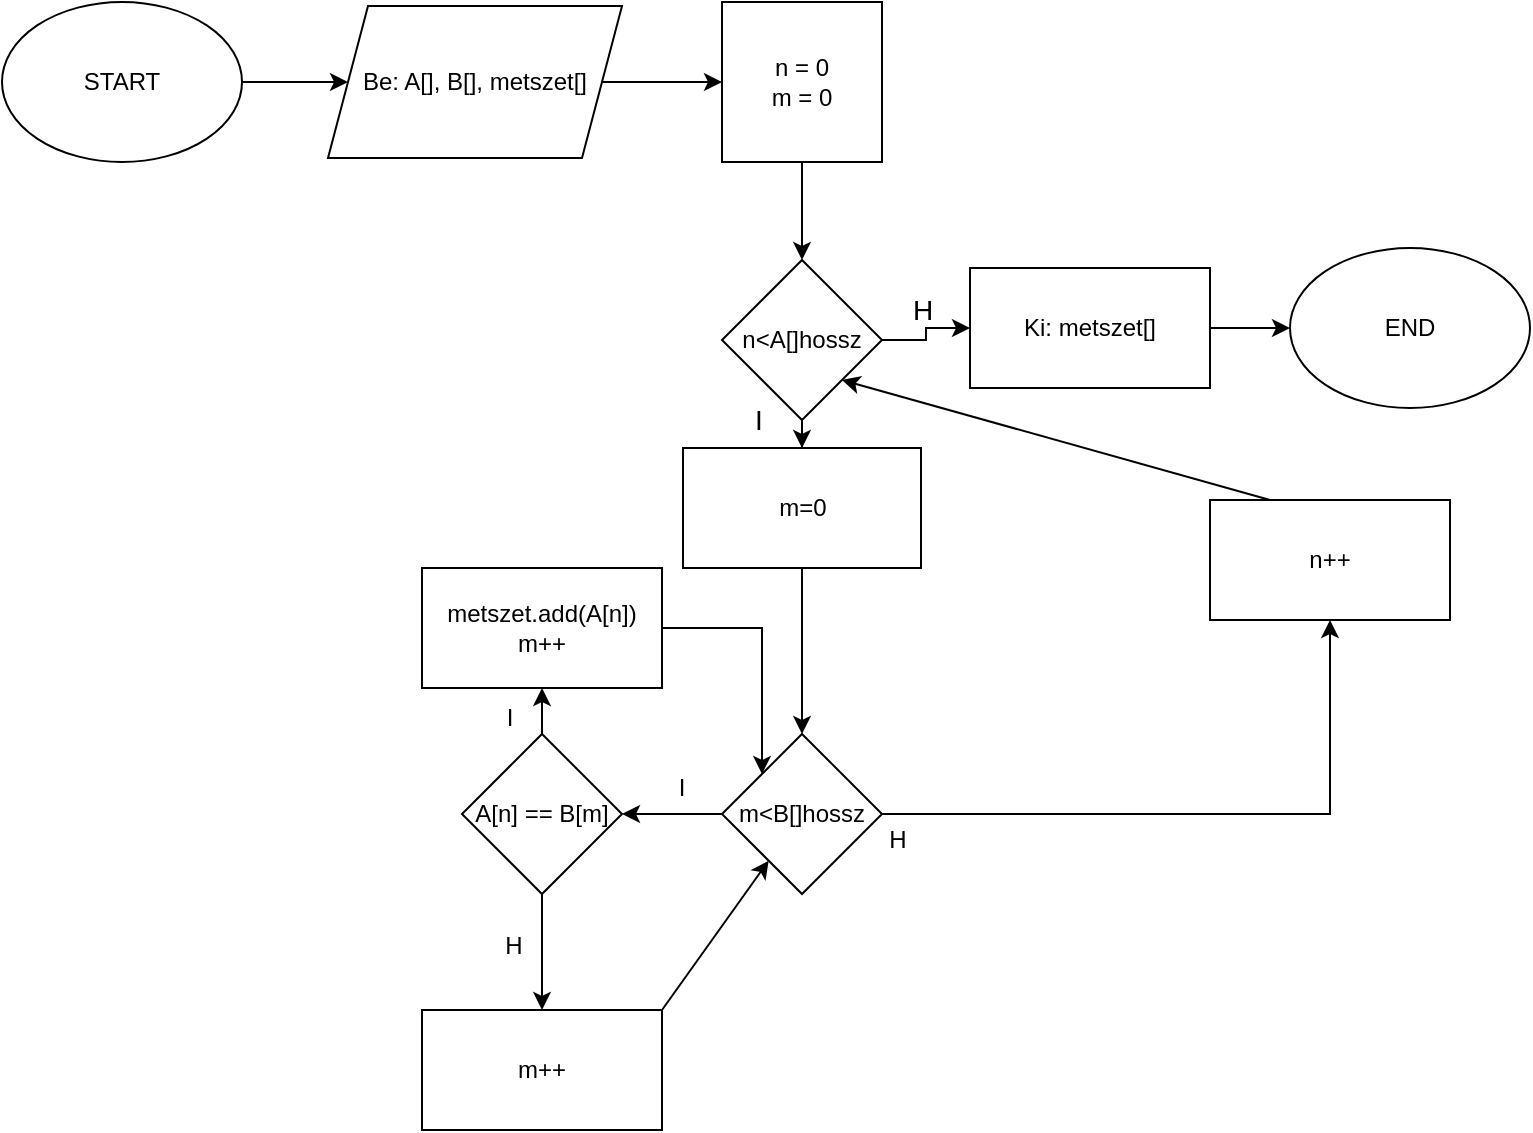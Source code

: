<mxfile version="24.7.17">
  <diagram name="1 oldal" id="0HG7PGVHbc-jgx_Cyf4J">
    <mxGraphModel dx="1434" dy="728" grid="0" gridSize="10" guides="1" tooltips="1" connect="1" arrows="1" fold="1" page="1" pageScale="1" pageWidth="827" pageHeight="1169" math="0" shadow="0">
      <root>
        <mxCell id="0" />
        <mxCell id="1" parent="0" />
        <mxCell id="3P6uZzZan39xuhU4Ki90-17" value="" style="edgeStyle=orthogonalEdgeStyle;rounded=0;orthogonalLoop=1;jettySize=auto;html=1;" parent="1" source="3P6uZzZan39xuhU4Ki90-1" target="3P6uZzZan39xuhU4Ki90-2" edge="1">
          <mxGeometry relative="1" as="geometry" />
        </mxCell>
        <mxCell id="3P6uZzZan39xuhU4Ki90-1" value="START" style="ellipse;whiteSpace=wrap;html=1;" parent="1" vertex="1">
          <mxGeometry x="31" y="61" width="120" height="80" as="geometry" />
        </mxCell>
        <mxCell id="3P6uZzZan39xuhU4Ki90-16" value="" style="edgeStyle=orthogonalEdgeStyle;rounded=0;orthogonalLoop=1;jettySize=auto;html=1;" parent="1" source="3P6uZzZan39xuhU4Ki90-2" target="3P6uZzZan39xuhU4Ki90-3" edge="1">
          <mxGeometry relative="1" as="geometry" />
        </mxCell>
        <mxCell id="3P6uZzZan39xuhU4Ki90-2" value="Be: A[], B[], metszet[]" style="shape=parallelogram;perimeter=parallelogramPerimeter;whiteSpace=wrap;html=1;fixedSize=1;" parent="1" vertex="1">
          <mxGeometry x="194" y="63" width="147" height="76" as="geometry" />
        </mxCell>
        <mxCell id="3P6uZzZan39xuhU4Ki90-15" value="" style="edgeStyle=orthogonalEdgeStyle;rounded=0;orthogonalLoop=1;jettySize=auto;html=1;" parent="1" source="3P6uZzZan39xuhU4Ki90-3" target="3P6uZzZan39xuhU4Ki90-4" edge="1">
          <mxGeometry relative="1" as="geometry" />
        </mxCell>
        <mxCell id="3P6uZzZan39xuhU4Ki90-3" value="n = 0&lt;div&gt;m = 0&lt;/div&gt;" style="whiteSpace=wrap;html=1;aspect=fixed;" parent="1" vertex="1">
          <mxGeometry x="391" y="61" width="80" height="80" as="geometry" />
        </mxCell>
        <mxCell id="TQatSi6ZNSpFqD3Lwxh8-2" value="" style="edgeStyle=orthogonalEdgeStyle;rounded=0;orthogonalLoop=1;jettySize=auto;html=1;" parent="1" source="3P6uZzZan39xuhU4Ki90-4" target="TQatSi6ZNSpFqD3Lwxh8-1" edge="1">
          <mxGeometry relative="1" as="geometry" />
        </mxCell>
        <mxCell id="x2clrl0CDSWwA7y3fOAe-2" value="" style="edgeStyle=orthogonalEdgeStyle;rounded=0;orthogonalLoop=1;jettySize=auto;html=1;" parent="1" source="3P6uZzZan39xuhU4Ki90-4" target="x2clrl0CDSWwA7y3fOAe-1" edge="1">
          <mxGeometry relative="1" as="geometry" />
        </mxCell>
        <mxCell id="3P6uZzZan39xuhU4Ki90-4" value="n&amp;lt;A[]hossz" style="rhombus;whiteSpace=wrap;html=1;" parent="1" vertex="1">
          <mxGeometry x="391" y="190" width="80" height="80" as="geometry" />
        </mxCell>
        <mxCell id="3P6uZzZan39xuhU4Ki90-10" value="" style="edgeStyle=orthogonalEdgeStyle;rounded=0;orthogonalLoop=1;jettySize=auto;html=1;" parent="1" source="3P6uZzZan39xuhU4Ki90-5" target="3P6uZzZan39xuhU4Ki90-7" edge="1">
          <mxGeometry relative="1" as="geometry" />
        </mxCell>
        <mxCell id="3P6uZzZan39xuhU4Ki90-13" value="" style="edgeStyle=orthogonalEdgeStyle;rounded=0;orthogonalLoop=1;jettySize=auto;html=1;" parent="1" source="3P6uZzZan39xuhU4Ki90-5" target="3P6uZzZan39xuhU4Ki90-12" edge="1">
          <mxGeometry relative="1" as="geometry" />
        </mxCell>
        <mxCell id="3P6uZzZan39xuhU4Ki90-5" value="m&amp;lt;B[]hossz" style="rhombus;whiteSpace=wrap;html=1;" parent="1" vertex="1">
          <mxGeometry x="391" y="427" width="80" height="80" as="geometry" />
        </mxCell>
        <mxCell id="3P6uZzZan39xuhU4Ki90-11" value="" style="edgeStyle=orthogonalEdgeStyle;rounded=0;orthogonalLoop=1;jettySize=auto;html=1;" parent="1" source="3P6uZzZan39xuhU4Ki90-7" target="3P6uZzZan39xuhU4Ki90-8" edge="1">
          <mxGeometry relative="1" as="geometry" />
        </mxCell>
        <mxCell id="3P6uZzZan39xuhU4Ki90-19" value="" style="edgeStyle=orthogonalEdgeStyle;rounded=0;orthogonalLoop=1;jettySize=auto;html=1;" parent="1" source="3P6uZzZan39xuhU4Ki90-7" target="3P6uZzZan39xuhU4Ki90-18" edge="1">
          <mxGeometry relative="1" as="geometry" />
        </mxCell>
        <mxCell id="3P6uZzZan39xuhU4Ki90-7" value="A[n] == B[m]" style="rhombus;whiteSpace=wrap;html=1;" parent="1" vertex="1">
          <mxGeometry x="261" y="427" width="80" height="80" as="geometry" />
        </mxCell>
        <mxCell id="TQatSi6ZNSpFqD3Lwxh8-4" style="edgeStyle=orthogonalEdgeStyle;rounded=0;orthogonalLoop=1;jettySize=auto;html=1;entryX=0;entryY=0;entryDx=0;entryDy=0;" parent="1" source="3P6uZzZan39xuhU4Ki90-8" target="3P6uZzZan39xuhU4Ki90-5" edge="1">
          <mxGeometry relative="1" as="geometry" />
        </mxCell>
        <mxCell id="3P6uZzZan39xuhU4Ki90-8" value="&lt;div&gt;metszet.add(A[n])&lt;/div&gt;&lt;div&gt;&lt;span style=&quot;background-color: initial;&quot;&gt;m++&lt;/span&gt;&lt;br&gt;&lt;/div&gt;" style="rounded=0;whiteSpace=wrap;html=1;" parent="1" vertex="1">
          <mxGeometry x="241" y="344" width="120" height="60" as="geometry" />
        </mxCell>
        <mxCell id="3P6uZzZan39xuhU4Ki90-12" value="n++" style="rounded=0;whiteSpace=wrap;html=1;" parent="1" vertex="1">
          <mxGeometry x="635" y="310" width="120" height="60" as="geometry" />
        </mxCell>
        <mxCell id="3P6uZzZan39xuhU4Ki90-14" value="" style="endArrow=classic;html=1;rounded=0;exitX=0.25;exitY=0;exitDx=0;exitDy=0;entryX=1;entryY=1;entryDx=0;entryDy=0;" parent="1" source="3P6uZzZan39xuhU4Ki90-12" target="3P6uZzZan39xuhU4Ki90-4" edge="1">
          <mxGeometry width="50" height="50" relative="1" as="geometry">
            <mxPoint x="297" y="380" as="sourcePoint" />
            <mxPoint x="347" y="330" as="targetPoint" />
          </mxGeometry>
        </mxCell>
        <mxCell id="3P6uZzZan39xuhU4Ki90-18" value="m++" style="rounded=0;whiteSpace=wrap;html=1;" parent="1" vertex="1">
          <mxGeometry x="241" y="565" width="120" height="60" as="geometry" />
        </mxCell>
        <mxCell id="3P6uZzZan39xuhU4Ki90-20" value="" style="endArrow=classic;html=1;rounded=0;exitX=1;exitY=0;exitDx=0;exitDy=0;" parent="1" source="3P6uZzZan39xuhU4Ki90-18" target="3P6uZzZan39xuhU4Ki90-5" edge="1">
          <mxGeometry width="50" height="50" relative="1" as="geometry">
            <mxPoint x="296" y="507" as="sourcePoint" />
            <mxPoint x="346" y="457" as="targetPoint" />
          </mxGeometry>
        </mxCell>
        <mxCell id="3P6uZzZan39xuhU4Ki90-24" value="END" style="ellipse;whiteSpace=wrap;html=1;" parent="1" vertex="1">
          <mxGeometry x="675" y="184" width="120" height="80" as="geometry" />
        </mxCell>
        <mxCell id="ySNR9f4qq2AxFZ10hmAl-1" value="&lt;font style=&quot;font-size: 14px;&quot;&gt;I&lt;/font&gt;" style="text;html=1;align=center;verticalAlign=middle;whiteSpace=wrap;rounded=0;" parent="1" vertex="1">
          <mxGeometry x="380" y="252" width="59" height="35" as="geometry" />
        </mxCell>
        <mxCell id="ySNR9f4qq2AxFZ10hmAl-2" value="I" style="text;html=1;align=center;verticalAlign=middle;whiteSpace=wrap;rounded=0;" parent="1" vertex="1">
          <mxGeometry x="341" y="439" width="60" height="30" as="geometry" />
        </mxCell>
        <mxCell id="ySNR9f4qq2AxFZ10hmAl-3" value="I" style="text;html=1;align=center;verticalAlign=middle;whiteSpace=wrap;rounded=0;" parent="1" vertex="1">
          <mxGeometry x="255" y="404" width="60" height="30" as="geometry" />
        </mxCell>
        <mxCell id="ySNR9f4qq2AxFZ10hmAl-4" value="H" style="text;html=1;align=center;verticalAlign=middle;whiteSpace=wrap;rounded=0;" parent="1" vertex="1">
          <mxGeometry x="257" y="518" width="60" height="30" as="geometry" />
        </mxCell>
        <mxCell id="ySNR9f4qq2AxFZ10hmAl-5" value="H" style="text;html=1;align=center;verticalAlign=middle;whiteSpace=wrap;rounded=0;" parent="1" vertex="1">
          <mxGeometry x="449" y="465" width="60" height="30" as="geometry" />
        </mxCell>
        <mxCell id="TQatSi6ZNSpFqD3Lwxh8-3" value="" style="edgeStyle=orthogonalEdgeStyle;rounded=0;orthogonalLoop=1;jettySize=auto;html=1;entryX=0.5;entryY=0;entryDx=0;entryDy=0;" parent="1" source="TQatSi6ZNSpFqD3Lwxh8-1" target="3P6uZzZan39xuhU4Ki90-5" edge="1">
          <mxGeometry relative="1" as="geometry" />
        </mxCell>
        <mxCell id="TQatSi6ZNSpFqD3Lwxh8-1" value="m=0" style="rounded=0;whiteSpace=wrap;html=1;" parent="1" vertex="1">
          <mxGeometry x="371.5" y="284" width="119" height="60" as="geometry" />
        </mxCell>
        <mxCell id="x2clrl0CDSWwA7y3fOAe-3" value="" style="edgeStyle=orthogonalEdgeStyle;rounded=0;orthogonalLoop=1;jettySize=auto;html=1;" parent="1" source="x2clrl0CDSWwA7y3fOAe-1" target="3P6uZzZan39xuhU4Ki90-24" edge="1">
          <mxGeometry relative="1" as="geometry" />
        </mxCell>
        <mxCell id="x2clrl0CDSWwA7y3fOAe-1" value="Ki: metszet[]" style="rounded=0;whiteSpace=wrap;html=1;" parent="1" vertex="1">
          <mxGeometry x="515" y="194" width="120" height="60" as="geometry" />
        </mxCell>
        <mxCell id="YAaY0mX9YgVfm7dwaaf_-1" value="&lt;font style=&quot;font-size: 14px;&quot;&gt;H&lt;/font&gt;" style="text;html=1;align=center;verticalAlign=middle;whiteSpace=wrap;rounded=0;fontSize=16;" parent="1" vertex="1">
          <mxGeometry x="471" y="205" width="41" height="17" as="geometry" />
        </mxCell>
        <mxCell id="YAaY0mX9YgVfm7dwaaf_-2" style="edgeStyle=none;curved=1;rounded=0;orthogonalLoop=1;jettySize=auto;html=1;exitX=0.5;exitY=0;exitDx=0;exitDy=0;fontSize=12;startSize=8;endSize=8;" parent="1" source="ySNR9f4qq2AxFZ10hmAl-4" target="ySNR9f4qq2AxFZ10hmAl-4" edge="1">
          <mxGeometry relative="1" as="geometry" />
        </mxCell>
      </root>
    </mxGraphModel>
  </diagram>
</mxfile>
